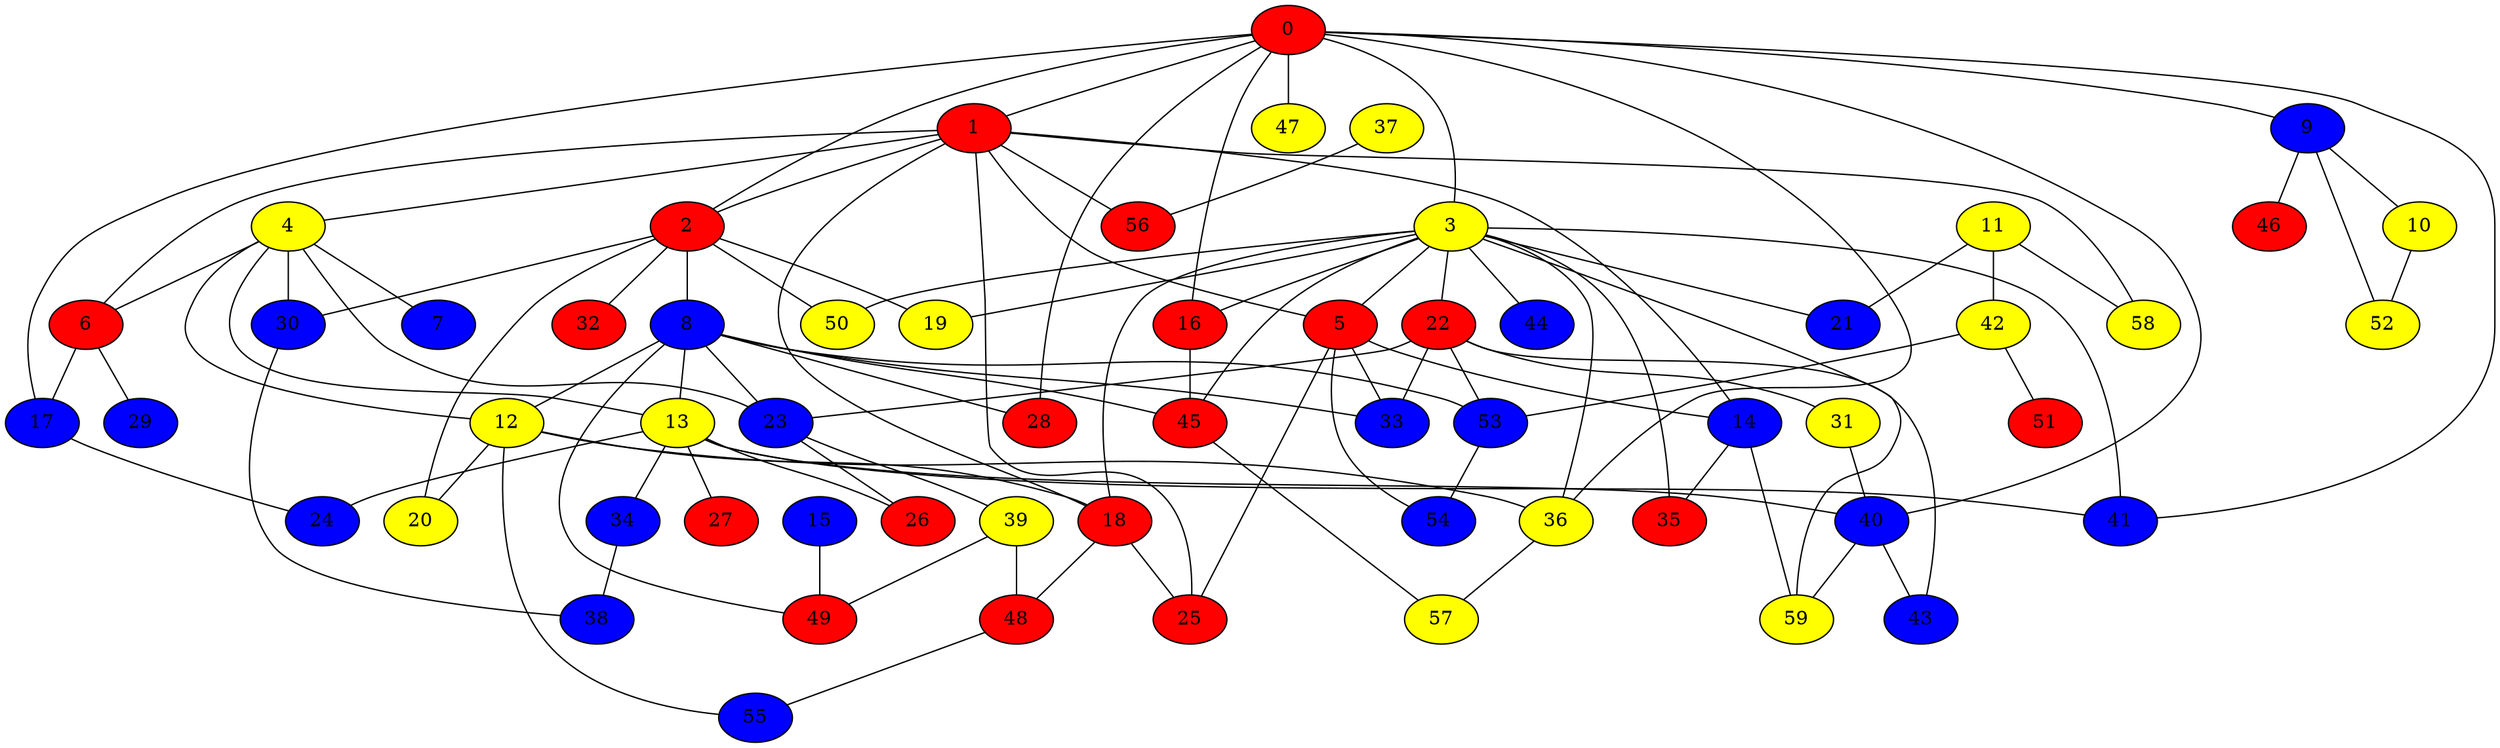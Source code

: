 graph {
0 [style = filled fillcolor = red];
1 [style = filled fillcolor = red];
2 [style = filled fillcolor = red];
3 [style = filled fillcolor = yellow];
4 [style = filled fillcolor = yellow];
5 [style = filled fillcolor = red];
6 [style = filled fillcolor = red];
7 [style = filled fillcolor = blue];
8 [style = filled fillcolor = blue];
9 [style = filled fillcolor = blue];
10 [style = filled fillcolor = yellow];
11 [style = filled fillcolor = yellow];
12 [style = filled fillcolor = yellow];
13 [style = filled fillcolor = yellow];
14 [style = filled fillcolor = blue];
15 [style = filled fillcolor = blue];
16 [style = filled fillcolor = red];
17 [style = filled fillcolor = blue];
18 [style = filled fillcolor = red];
19 [style = filled fillcolor = yellow];
20 [style = filled fillcolor = yellow];
21 [style = filled fillcolor = blue];
22 [style = filled fillcolor = red];
23 [style = filled fillcolor = blue];
24 [style = filled fillcolor = blue];
25 [style = filled fillcolor = red];
26 [style = filled fillcolor = red];
27 [style = filled fillcolor = red];
28 [style = filled fillcolor = red];
29 [style = filled fillcolor = blue];
30 [style = filled fillcolor = blue];
31 [style = filled fillcolor = yellow];
32 [style = filled fillcolor = red];
33 [style = filled fillcolor = blue];
34 [style = filled fillcolor = blue];
35 [style = filled fillcolor = red];
36 [style = filled fillcolor = yellow];
37 [style = filled fillcolor = yellow];
38 [style = filled fillcolor = blue];
39 [style = filled fillcolor = yellow];
40 [style = filled fillcolor = blue];
41 [style = filled fillcolor = blue];
42 [style = filled fillcolor = yellow];
43 [style = filled fillcolor = blue];
44 [style = filled fillcolor = blue];
45 [style = filled fillcolor = red];
46 [style = filled fillcolor = red];
47 [style = filled fillcolor = yellow];
48 [style = filled fillcolor = red];
49 [style = filled fillcolor = red];
50 [style = filled fillcolor = yellow];
51 [style = filled fillcolor = red];
52 [style = filled fillcolor = yellow];
53 [style = filled fillcolor = blue];
54 [style = filled fillcolor = blue];
55 [style = filled fillcolor = blue];
56 [style = filled fillcolor = red];
57 [style = filled fillcolor = yellow];
58 [style = filled fillcolor = yellow];
59 [style = filled fillcolor = yellow];
0 -- 9;
0 -- 3;
0 -- 2;
0 -- 1;
0 -- 16;
0 -- 17;
0 -- 28;
0 -- 36;
0 -- 40;
0 -- 41;
0 -- 47;
1 -- 2;
1 -- 4;
1 -- 5;
1 -- 6;
1 -- 14;
1 -- 18;
1 -- 25;
1 -- 56;
1 -- 58;
2 -- 8;
2 -- 19;
2 -- 20;
2 -- 30;
2 -- 32;
2 -- 50;
3 -- 5;
3 -- 16;
3 -- 18;
3 -- 19;
3 -- 21;
3 -- 22;
3 -- 35;
3 -- 36;
3 -- 41;
3 -- 44;
3 -- 45;
3 -- 50;
3 -- 59;
4 -- 6;
4 -- 7;
4 -- 12;
4 -- 13;
4 -- 23;
4 -- 30;
5 -- 14;
5 -- 25;
5 -- 33;
5 -- 54;
6 -- 17;
6 -- 29;
8 -- 12;
8 -- 13;
8 -- 23;
8 -- 28;
8 -- 33;
8 -- 45;
8 -- 49;
8 -- 53;
9 -- 10;
9 -- 46;
9 -- 52;
10 -- 52;
11 -- 21;
11 -- 42;
11 -- 58;
12 -- 18;
12 -- 20;
12 -- 36;
12 -- 55;
13 -- 24;
13 -- 26;
13 -- 27;
13 -- 34;
13 -- 40;
13 -- 41;
14 -- 35;
14 -- 59;
15 -- 49;
16 -- 45;
17 -- 24;
18 -- 25;
18 -- 48;
22 -- 23;
22 -- 31;
22 -- 33;
22 -- 43;
22 -- 53;
23 -- 26;
23 -- 39;
30 -- 38;
31 -- 40;
34 -- 38;
36 -- 57;
37 -- 56;
39 -- 48;
39 -- 49;
40 -- 43;
40 -- 59;
42 -- 51;
42 -- 53;
45 -- 57;
48 -- 55;
53 -- 54;
}
